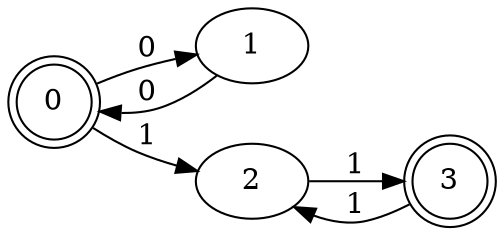digraph Automata {
	rankdir=LR
	0 [label=0 shape=doublecircle]
	0 -> 1 [label=0]
	0 -> 2 [label=1]
	1 [label=1]
	1 -> 0 [label=0]
	2 [label=2]
	2 -> 3 [label=1]
	3 [label=3 shape=doublecircle]
	3 -> 2 [label=1]
}
